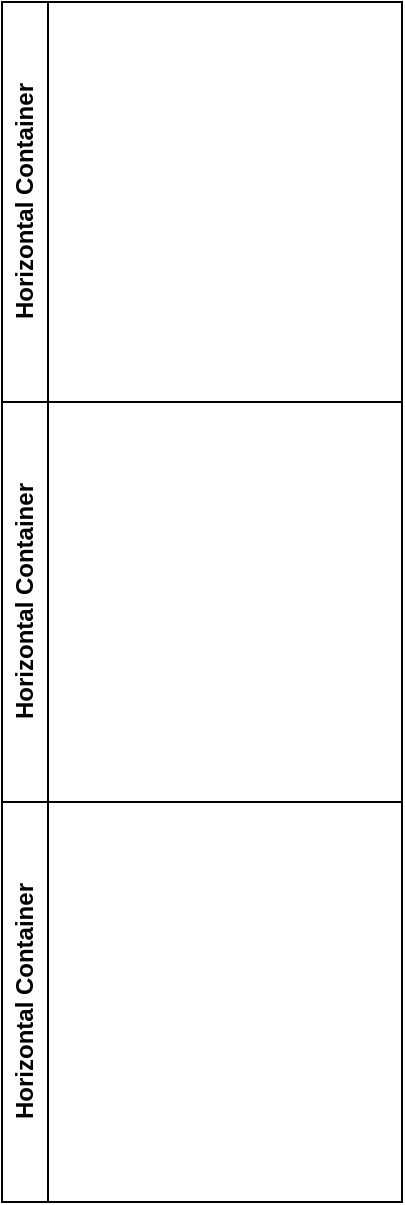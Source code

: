 <mxfile version="20.8.16" type="device"><diagram name="Página-1" id="yxAJHOdqdDC6Lmp2JByu"><mxGraphModel dx="1050" dy="621" grid="1" gridSize="10" guides="1" tooltips="1" connect="1" arrows="1" fold="1" page="1" pageScale="1" pageWidth="827" pageHeight="1169" math="0" shadow="0"><root><mxCell id="0"/><mxCell id="1" parent="0"/><mxCell id="JSlP0YzgfyJcXyKpiGV3-1" value="Horizontal Container" style="swimlane;horizontal=0;whiteSpace=wrap;html=1;" vertex="1" parent="1"><mxGeometry x="430" y="220" width="200" height="200" as="geometry"/></mxCell><mxCell id="JSlP0YzgfyJcXyKpiGV3-2" value="Horizontal Container" style="swimlane;horizontal=0;whiteSpace=wrap;html=1;" vertex="1" parent="1"><mxGeometry x="430" y="20" width="200" height="200" as="geometry"/></mxCell><mxCell id="JSlP0YzgfyJcXyKpiGV3-3" value="Horizontal Container" style="swimlane;horizontal=0;whiteSpace=wrap;html=1;" vertex="1" parent="1"><mxGeometry x="430" y="420" width="200" height="200" as="geometry"/></mxCell></root></mxGraphModel></diagram></mxfile>